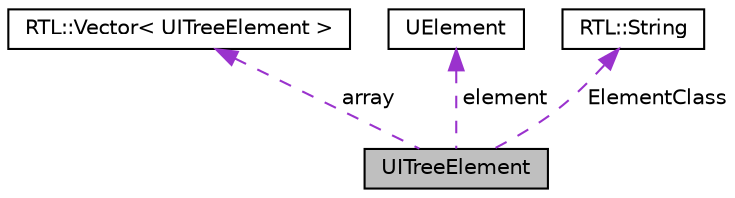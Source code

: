 digraph "UITreeElement"
{
  edge [fontname="Helvetica",fontsize="10",labelfontname="Helvetica",labelfontsize="10"];
  node [fontname="Helvetica",fontsize="10",shape=record];
  Node1 [label="UITreeElement",height=0.2,width=0.4,color="black", fillcolor="grey75", style="filled", fontcolor="black"];
  Node2 -> Node1 [dir="back",color="darkorchid3",fontsize="10",style="dashed",label=" array" ,fontname="Helvetica"];
  Node2 [label="RTL::Vector\< UITreeElement \>",height=0.2,width=0.4,color="black", fillcolor="white", style="filled",URL="$classRTL_1_1Vector.html"];
  Node3 -> Node1 [dir="back",color="darkorchid3",fontsize="10",style="dashed",label=" element" ,fontname="Helvetica"];
  Node3 [label="UElement",height=0.2,width=0.4,color="black", fillcolor="white", style="filled",URL="$classUElement.html"];
  Node4 -> Node1 [dir="back",color="darkorchid3",fontsize="10",style="dashed",label=" ElementClass" ,fontname="Helvetica"];
  Node4 [label="RTL::String",height=0.2,width=0.4,color="black", fillcolor="white", style="filled",URL="$classRTL_1_1String.html",tooltip="Red Template Library String class. "];
}
